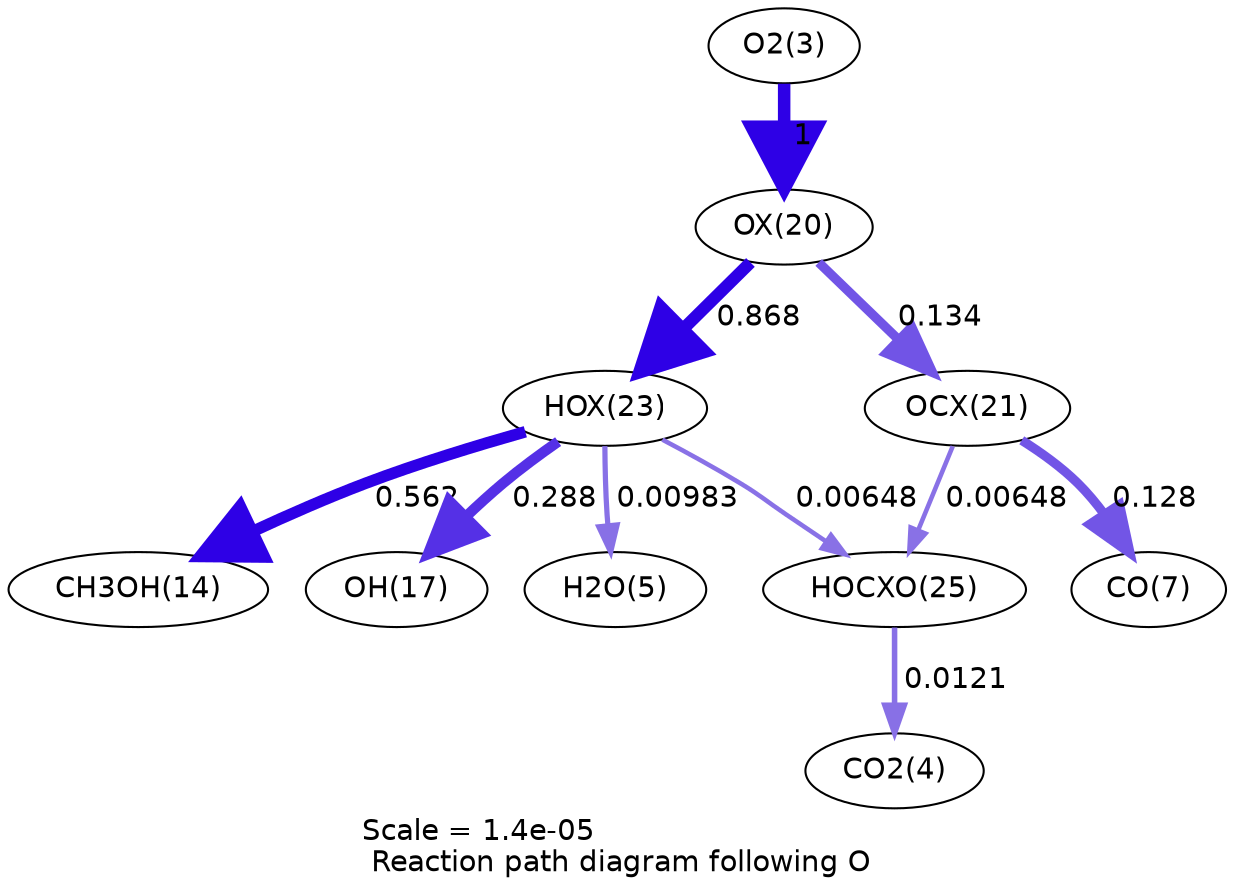 digraph reaction_paths {
center=1;
s5 -> s35[fontname="Helvetica", penwidth=6, arrowsize=3, color="0.7, 1.5, 0.9"
, label=" 1"];
s35 -> s38[fontname="Helvetica", penwidth=5.89, arrowsize=2.95, color="0.7, 1.37, 0.9"
, label=" 0.868"];
s35 -> s36[fontname="Helvetica", penwidth=4.48, arrowsize=2.24, color="0.7, 0.634, 0.9"
, label=" 0.134"];
s38 -> s16[fontname="Helvetica", penwidth=5.56, arrowsize=2.78, color="0.7, 1.06, 0.9"
, label=" 0.562"];
s38 -> s19[fontname="Helvetica", penwidth=5.06, arrowsize=2.53, color="0.7, 0.788, 0.9"
, label=" 0.288"];
s38 -> s7[fontname="Helvetica", penwidth=2.51, arrowsize=1.26, color="0.7, 0.51, 0.9"
, label=" 0.00983"];
s38 -> s40[fontname="Helvetica", penwidth=2.2, arrowsize=1.1, color="0.7, 0.506, 0.9"
, label=" 0.00648"];
s36 -> s9[fontname="Helvetica", penwidth=4.45, arrowsize=2.22, color="0.7, 0.628, 0.9"
, label=" 0.128"];
s36 -> s40[fontname="Helvetica", penwidth=2.2, arrowsize=1.1, color="0.7, 0.506, 0.9"
, label=" 0.00648"];
s40 -> s6[fontname="Helvetica", penwidth=2.66, arrowsize=1.33, color="0.7, 0.512, 0.9"
, label=" 0.0121"];
s5 [ fontname="Helvetica", label="O2(3)"];
s6 [ fontname="Helvetica", label="CO2(4)"];
s7 [ fontname="Helvetica", label="H2O(5)"];
s9 [ fontname="Helvetica", label="CO(7)"];
s16 [ fontname="Helvetica", label="CH3OH(14)"];
s19 [ fontname="Helvetica", label="OH(17)"];
s35 [ fontname="Helvetica", label="OX(20)"];
s36 [ fontname="Helvetica", label="OCX(21)"];
s38 [ fontname="Helvetica", label="HOX(23)"];
s40 [ fontname="Helvetica", label="HOCXO(25)"];
 label = "Scale = 1.4e-05\l Reaction path diagram following O";
 fontname = "Helvetica";
}
